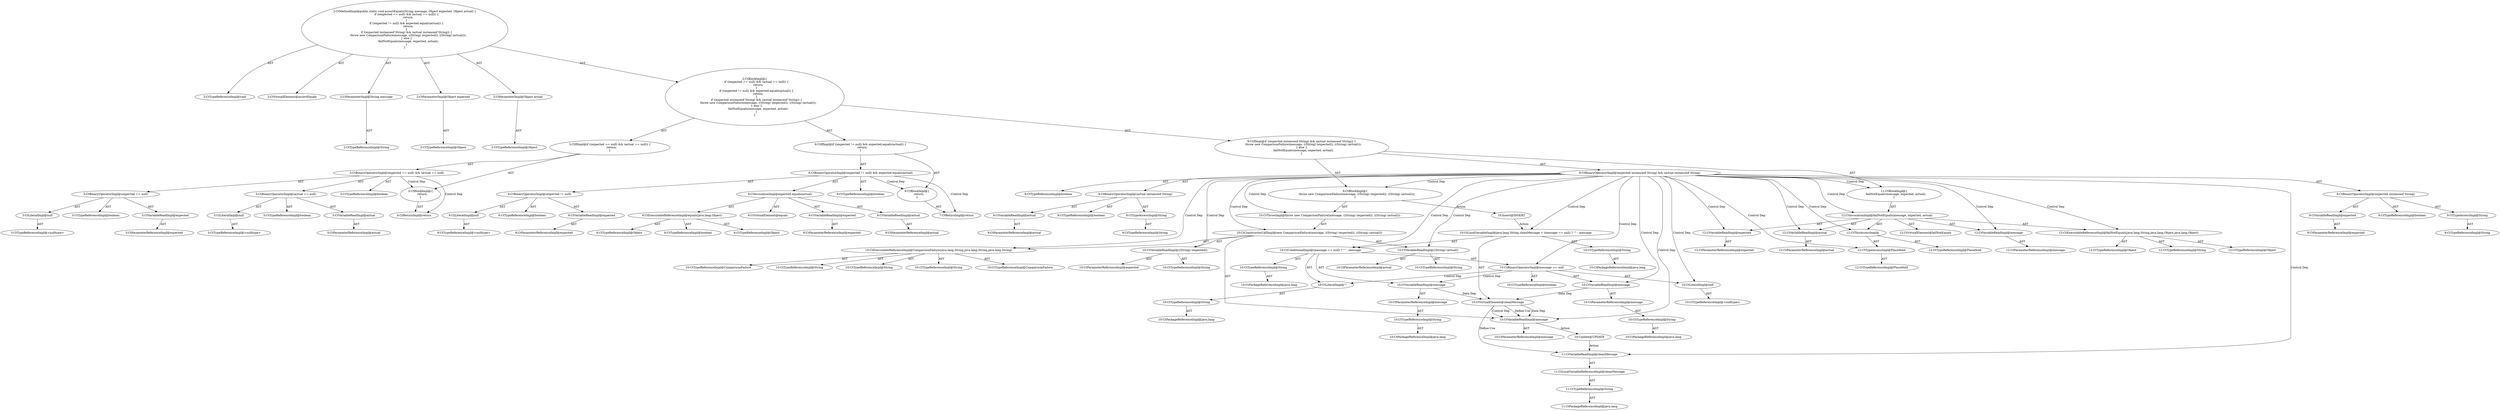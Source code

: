 digraph "assertEquals#?,String,Object,Object" {
0 [label="2:CtTypeReferenceImpl@void" shape=ellipse]
1 [label="2:CtVirtualElement@assertEquals" shape=ellipse]
2 [label="2:CtParameterImpl@String message" shape=ellipse]
3 [label="2:CtTypeReferenceImpl@String" shape=ellipse]
4 [label="2:CtParameterImpl@Object expected" shape=ellipse]
5 [label="2:CtTypeReferenceImpl@Object" shape=ellipse]
6 [label="2:CtParameterImpl@Object actual" shape=ellipse]
7 [label="2:CtTypeReferenceImpl@Object" shape=ellipse]
8 [label="3:CtVariableReadImpl@expected" shape=ellipse]
9 [label="3:CtParameterReferenceImpl@expected" shape=ellipse]
10 [label="3:CtLiteralImpl@null" shape=ellipse]
11 [label="3:CtTypeReferenceImpl@<nulltype>" shape=ellipse]
12 [label="3:CtBinaryOperatorImpl@(expected == null)" shape=ellipse]
13 [label="3:CtTypeReferenceImpl@boolean" shape=ellipse]
14 [label="3:CtVariableReadImpl@actual" shape=ellipse]
15 [label="3:CtParameterReferenceImpl@actual" shape=ellipse]
16 [label="3:CtLiteralImpl@null" shape=ellipse]
17 [label="3:CtTypeReferenceImpl@<nulltype>" shape=ellipse]
18 [label="3:CtBinaryOperatorImpl@(actual == null)" shape=ellipse]
19 [label="3:CtTypeReferenceImpl@boolean" shape=ellipse]
20 [label="3:CtBinaryOperatorImpl@(expected == null) && (actual == null)" shape=ellipse]
21 [label="3:CtTypeReferenceImpl@boolean" shape=ellipse]
22 [label="4:CtReturnImpl@return" shape=ellipse]
23 [label="3:CtBlockImpl@\{
    return;
\}" shape=ellipse]
24 [label="3:CtIfImpl@if ((expected == null) && (actual == null)) \{
    return;
\}" shape=ellipse]
25 [label="6:CtVariableReadImpl@expected" shape=ellipse]
26 [label="6:CtParameterReferenceImpl@expected" shape=ellipse]
27 [label="6:CtLiteralImpl@null" shape=ellipse]
28 [label="6:CtTypeReferenceImpl@<nulltype>" shape=ellipse]
29 [label="6:CtBinaryOperatorImpl@(expected != null)" shape=ellipse]
30 [label="6:CtTypeReferenceImpl@boolean" shape=ellipse]
31 [label="6:CtExecutableReferenceImpl@equals(java.lang.Object)" shape=ellipse]
32 [label="6:CtTypeReferenceImpl@Object" shape=ellipse]
33 [label="6:CtTypeReferenceImpl@boolean" shape=ellipse]
34 [label="6:CtTypeReferenceImpl@Object" shape=ellipse]
35 [label="6:CtVirtualElement@equals" shape=ellipse]
36 [label="6:CtVariableReadImpl@expected" shape=ellipse]
37 [label="6:CtParameterReferenceImpl@expected" shape=ellipse]
38 [label="6:CtVariableReadImpl@actual" shape=ellipse]
39 [label="6:CtParameterReferenceImpl@actual" shape=ellipse]
40 [label="6:CtInvocationImpl@expected.equals(actual)" shape=ellipse]
41 [label="6:CtBinaryOperatorImpl@(expected != null) && expected.equals(actual)" shape=ellipse]
42 [label="6:CtTypeReferenceImpl@boolean" shape=ellipse]
43 [label="7:CtReturnImpl@return" shape=ellipse]
44 [label="6:CtBlockImpl@\{
    return;
\}" shape=ellipse]
45 [label="6:CtIfImpl@if ((expected != null) && expected.equals(actual)) \{
    return;
\}" shape=ellipse]
46 [label="9:CtVariableReadImpl@expected" shape=ellipse]
47 [label="9:CtParameterReferenceImpl@expected" shape=ellipse]
48 [label="9:CtTypeAccessImpl@String" shape=ellipse]
49 [label="9:CtTypeReferenceImpl@String" shape=ellipse]
50 [label="9:CtBinaryOperatorImpl@(expected instanceof String)" shape=ellipse]
51 [label="9:CtTypeReferenceImpl@boolean" shape=ellipse]
52 [label="9:CtVariableReadImpl@actual" shape=ellipse]
53 [label="9:CtParameterReferenceImpl@actual" shape=ellipse]
54 [label="9:CtTypeAccessImpl@String" shape=ellipse]
55 [label="9:CtTypeReferenceImpl@String" shape=ellipse]
56 [label="9:CtBinaryOperatorImpl@(actual instanceof String)" shape=ellipse]
57 [label="9:CtTypeReferenceImpl@boolean" shape=ellipse]
58 [label="9:CtBinaryOperatorImpl@(expected instanceof String) && (actual instanceof String)" shape=ellipse]
59 [label="9:CtTypeReferenceImpl@boolean" shape=ellipse]
60 [label="10:CtExecutableReferenceImpl@ComparisonFailure(java.lang.String,java.lang.String,java.lang.String)" shape=ellipse]
61 [label="10:CtTypeReferenceImpl@ComparisonFailure" shape=ellipse]
62 [label="10:CtTypeReferenceImpl@ComparisonFailure" shape=ellipse]
63 [label="10:CtTypeReferenceImpl@String" shape=ellipse]
64 [label="10:CtTypeReferenceImpl@String" shape=ellipse]
65 [label="10:CtTypeReferenceImpl@String" shape=ellipse]
66 [label="10:CtVariableReadImpl@message" shape=ellipse]
67 [label="10:CtParameterReferenceImpl@message" shape=ellipse]
68 [label="10:CtVariableReadImpl@((String) (expected))" shape=ellipse]
69 [label="10:CtTypeReferenceImpl@String" shape=ellipse]
70 [label="10:CtParameterReferenceImpl@expected" shape=ellipse]
71 [label="10:CtVariableReadImpl@((String) (actual))" shape=ellipse]
72 [label="10:CtTypeReferenceImpl@String" shape=ellipse]
73 [label="10:CtParameterReferenceImpl@actual" shape=ellipse]
74 [label="10:CtConstructorCallImpl@new ComparisonFailure(message, ((String) (expected)), ((String) (actual)))" shape=ellipse]
75 [label="10:CtThrowImpl@throw new ComparisonFailure(message, ((String) (expected)), ((String) (actual)))" shape=ellipse]
76 [label="9:CtBlockImpl@\{
    throw new ComparisonFailure(message, ((String) (expected)), ((String) (actual)));
\}" shape=ellipse]
77 [label="12:CtExecutableReferenceImpl@failNotEquals(java.lang.String,java.lang.Object,java.lang.Object)" shape=ellipse]
78 [label="12:CtTypeReferenceImpl@String" shape=ellipse]
79 [label="12:CtTypeReferenceImpl@Object" shape=ellipse]
80 [label="12:CtTypeReferenceImpl@Object" shape=ellipse]
81 [label="12:CtVirtualElement@failNotEquals" shape=ellipse]
82 [label="12:CtTypeAccessImpl@PlaceHold" shape=ellipse]
83 [label="12:CtTypeReferenceImpl@PlaceHold" shape=ellipse]
84 [label="12:CtThisAccessImpl@" shape=ellipse]
85 [label="12:CtTypeReferenceImpl@PlaceHold" shape=ellipse]
86 [label="12:CtVariableReadImpl@message" shape=ellipse]
87 [label="12:CtParameterReferenceImpl@message" shape=ellipse]
88 [label="12:CtVariableReadImpl@expected" shape=ellipse]
89 [label="12:CtParameterReferenceImpl@expected" shape=ellipse]
90 [label="12:CtVariableReadImpl@actual" shape=ellipse]
91 [label="12:CtParameterReferenceImpl@actual" shape=ellipse]
92 [label="12:CtInvocationImpl@failNotEquals(message, expected, actual)" shape=ellipse]
93 [label="11:CtBlockImpl@\{
    failNotEquals(message, expected, actual);
\}" shape=ellipse]
94 [label="9:CtIfImpl@if ((expected instanceof String) && (actual instanceof String)) \{
    throw new ComparisonFailure(message, ((String) (expected)), ((String) (actual)));
\} else \{
    failNotEquals(message, expected, actual);
\}" shape=ellipse]
95 [label="2:CtBlockImpl@\{
    if ((expected == null) && (actual == null)) \{
        return;
    \}
    if ((expected != null) && expected.equals(actual)) \{
        return;
    \}
    if ((expected instanceof String) && (actual instanceof String)) \{
        throw new ComparisonFailure(message, ((String) (expected)), ((String) (actual)));
    \} else \{
        failNotEquals(message, expected, actual);
    \}
\}" shape=ellipse]
96 [label="2:CtMethodImpl@public static void assertEquals(String message, Object expected, Object actual) \{
    if ((expected == null) && (actual == null)) \{
        return;
    \}
    if ((expected != null) && expected.equals(actual)) \{
        return;
    \}
    if ((expected instanceof String) && (actual instanceof String)) \{
        throw new ComparisonFailure(message, ((String) (expected)), ((String) (actual)));
    \} else \{
        failNotEquals(message, expected, actual);
    \}
\}" shape=ellipse]
97 [label="10:Update@UPDATE" shape=ellipse]
98 [label="11:CtPackageReferenceImpl@java.lang" shape=ellipse]
99 [label="11:CtTypeReferenceImpl@String" shape=ellipse]
100 [label="11:CtLocalVariableReferenceImpl@cleanMessage" shape=ellipse]
101 [label="11:CtVariableReadImpl@cleanMessage" shape=ellipse]
102 [label="10:Insert@INSERT" shape=ellipse]
103 [label="10:CtPackageReferenceImpl@java.lang" shape=ellipse]
104 [label="10:CtTypeReferenceImpl@String" shape=ellipse]
105 [label="10:CtPackageReferenceImpl@java.lang" shape=ellipse]
106 [label="10:CtTypeReferenceImpl@String" shape=ellipse]
107 [label="10:CtTypeReferenceImpl@boolean" shape=ellipse]
108 [label="10:CtPackageReferenceImpl@java.lang" shape=ellipse]
109 [label="10:CtTypeReferenceImpl@String" shape=ellipse]
110 [label="10:CtParameterReferenceImpl@message" shape=ellipse]
111 [label="10:CtVariableReadImpl@message" shape=ellipse]
112 [label="10:CtTypeReferenceImpl@<nulltype>" shape=ellipse]
113 [label="10:CtLiteralImpl@null" shape=ellipse]
114 [label="10:CtBinaryOperatorImpl@message == null" shape=ellipse]
115 [label="10:CtPackageReferenceImpl@java.lang" shape=ellipse]
116 [label="10:CtTypeReferenceImpl@String" shape=ellipse]
117 [label="10:CtLiteralImpl@\"\"" shape=ellipse]
118 [label="10:CtPackageReferenceImpl@java.lang" shape=ellipse]
119 [label="10:CtTypeReferenceImpl@String" shape=ellipse]
120 [label="10:CtParameterReferenceImpl@message" shape=ellipse]
121 [label="10:CtVariableReadImpl@message" shape=ellipse]
122 [label="10:CtConditionalImpl@(message == null) ? \"\" : message" shape=ellipse]
123 [label="10:CtLocalVariableImpl@java.lang.String cleanMessage = (message == null) ? \"\" : message" shape=ellipse]
124 [label="10:CtVirtualElement@cleanMessage" shape=ellipse]
2 -> 3 [label="AST"];
4 -> 5 [label="AST"];
6 -> 7 [label="AST"];
8 -> 9 [label="AST"];
10 -> 11 [label="AST"];
12 -> 13 [label="AST"];
12 -> 8 [label="AST"];
12 -> 10 [label="AST"];
14 -> 15 [label="AST"];
16 -> 17 [label="AST"];
18 -> 19 [label="AST"];
18 -> 14 [label="AST"];
18 -> 16 [label="AST"];
20 -> 21 [label="AST"];
20 -> 12 [label="AST"];
20 -> 18 [label="AST"];
20 -> 23 [label="Control Dep"];
20 -> 22 [label="Control Dep"];
23 -> 22 [label="AST"];
24 -> 20 [label="AST"];
24 -> 23 [label="AST"];
25 -> 26 [label="AST"];
27 -> 28 [label="AST"];
29 -> 30 [label="AST"];
29 -> 25 [label="AST"];
29 -> 27 [label="AST"];
31 -> 32 [label="AST"];
31 -> 33 [label="AST"];
31 -> 34 [label="AST"];
36 -> 37 [label="AST"];
38 -> 39 [label="AST"];
40 -> 35 [label="AST"];
40 -> 36 [label="AST"];
40 -> 31 [label="AST"];
40 -> 38 [label="AST"];
41 -> 42 [label="AST"];
41 -> 29 [label="AST"];
41 -> 40 [label="AST"];
41 -> 44 [label="Control Dep"];
41 -> 43 [label="Control Dep"];
44 -> 43 [label="AST"];
45 -> 41 [label="AST"];
45 -> 44 [label="AST"];
46 -> 47 [label="AST"];
48 -> 49 [label="AST"];
50 -> 51 [label="AST"];
50 -> 46 [label="AST"];
50 -> 48 [label="AST"];
52 -> 53 [label="AST"];
54 -> 55 [label="AST"];
56 -> 57 [label="AST"];
56 -> 52 [label="AST"];
56 -> 54 [label="AST"];
58 -> 59 [label="AST"];
58 -> 50 [label="AST"];
58 -> 56 [label="AST"];
58 -> 76 [label="Control Dep"];
58 -> 75 [label="Control Dep"];
58 -> 74 [label="Control Dep"];
58 -> 60 [label="Control Dep"];
58 -> 66 [label="Control Dep"];
58 -> 68 [label="Control Dep"];
58 -> 71 [label="Control Dep"];
58 -> 93 [label="Control Dep"];
58 -> 92 [label="Control Dep"];
58 -> 77 [label="Control Dep"];
58 -> 84 [label="Control Dep"];
58 -> 82 [label="Control Dep"];
58 -> 86 [label="Control Dep"];
58 -> 88 [label="Control Dep"];
58 -> 90 [label="Control Dep"];
58 -> 101 [label="Control Dep"];
58 -> 111 [label="Control Dep"];
58 -> 113 [label="Control Dep"];
58 -> 114 [label="Control Dep"];
58 -> 122 [label="Control Dep"];
58 -> 123 [label="Control Dep"];
60 -> 61 [label="AST"];
60 -> 62 [label="AST"];
60 -> 63 [label="AST"];
60 -> 64 [label="AST"];
60 -> 65 [label="AST"];
66 -> 67 [label="AST"];
66 -> 97 [label="Action"];
68 -> 69 [label="AST"];
68 -> 70 [label="AST"];
71 -> 72 [label="AST"];
71 -> 73 [label="AST"];
74 -> 60 [label="AST"];
74 -> 66 [label="AST"];
74 -> 68 [label="AST"];
74 -> 71 [label="AST"];
75 -> 74 [label="AST"];
76 -> 75 [label="AST"];
76 -> 102 [label="Action"];
77 -> 78 [label="AST"];
77 -> 79 [label="AST"];
77 -> 80 [label="AST"];
82 -> 83 [label="AST"];
84 -> 85 [label="AST"];
84 -> 82 [label="AST"];
86 -> 87 [label="AST"];
88 -> 89 [label="AST"];
90 -> 91 [label="AST"];
92 -> 81 [label="AST"];
92 -> 84 [label="AST"];
92 -> 77 [label="AST"];
92 -> 86 [label="AST"];
92 -> 88 [label="AST"];
92 -> 90 [label="AST"];
93 -> 92 [label="AST"];
94 -> 58 [label="AST"];
94 -> 76 [label="AST"];
94 -> 93 [label="AST"];
95 -> 24 [label="AST"];
95 -> 45 [label="AST"];
95 -> 94 [label="AST"];
96 -> 1 [label="AST"];
96 -> 0 [label="AST"];
96 -> 2 [label="AST"];
96 -> 4 [label="AST"];
96 -> 6 [label="AST"];
96 -> 95 [label="AST"];
97 -> 101 [label="Action"];
99 -> 98 [label="AST"];
100 -> 99 [label="AST"];
101 -> 100 [label="AST"];
102 -> 123 [label="Action"];
104 -> 103 [label="AST"];
106 -> 105 [label="AST"];
109 -> 108 [label="AST"];
110 -> 109 [label="AST"];
111 -> 110 [label="AST"];
111 -> 124 [label="Data Dep"];
113 -> 112 [label="AST"];
114 -> 107 [label="AST"];
114 -> 111 [label="AST"];
114 -> 113 [label="AST"];
114 -> 117 [label="Control Dep"];
114 -> 121 [label="Control Dep"];
116 -> 115 [label="AST"];
117 -> 116 [label="AST"];
119 -> 118 [label="AST"];
120 -> 119 [label="AST"];
121 -> 120 [label="AST"];
121 -> 124 [label="Data Dep"];
122 -> 106 [label="AST"];
122 -> 114 [label="AST"];
122 -> 117 [label="AST"];
122 -> 121 [label="AST"];
123 -> 124 [label="AST"];
123 -> 104 [label="AST"];
123 -> 122 [label="AST"];
124 -> 101 [label="Define-Use"];
124 -> 66 [label="Define-Use"];
124 -> 66 [label="Data Dep"];
124 -> 66 [label="Control Dep"];
}